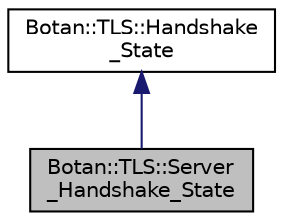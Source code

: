 digraph "Botan::TLS::Server_Handshake_State"
{
  edge [fontname="Helvetica",fontsize="10",labelfontname="Helvetica",labelfontsize="10"];
  node [fontname="Helvetica",fontsize="10",shape=record];
  Node0 [label="Botan::TLS::Server\l_Handshake_State",height=0.2,width=0.4,color="black", fillcolor="grey75", style="filled", fontcolor="black"];
  Node1 -> Node0 [dir="back",color="midnightblue",fontsize="10",style="solid",fontname="Helvetica"];
  Node1 [label="Botan::TLS::Handshake\l_State",height=0.2,width=0.4,color="black", fillcolor="white", style="filled",URL="$class_botan_1_1_t_l_s_1_1_handshake___state.html"];
}
